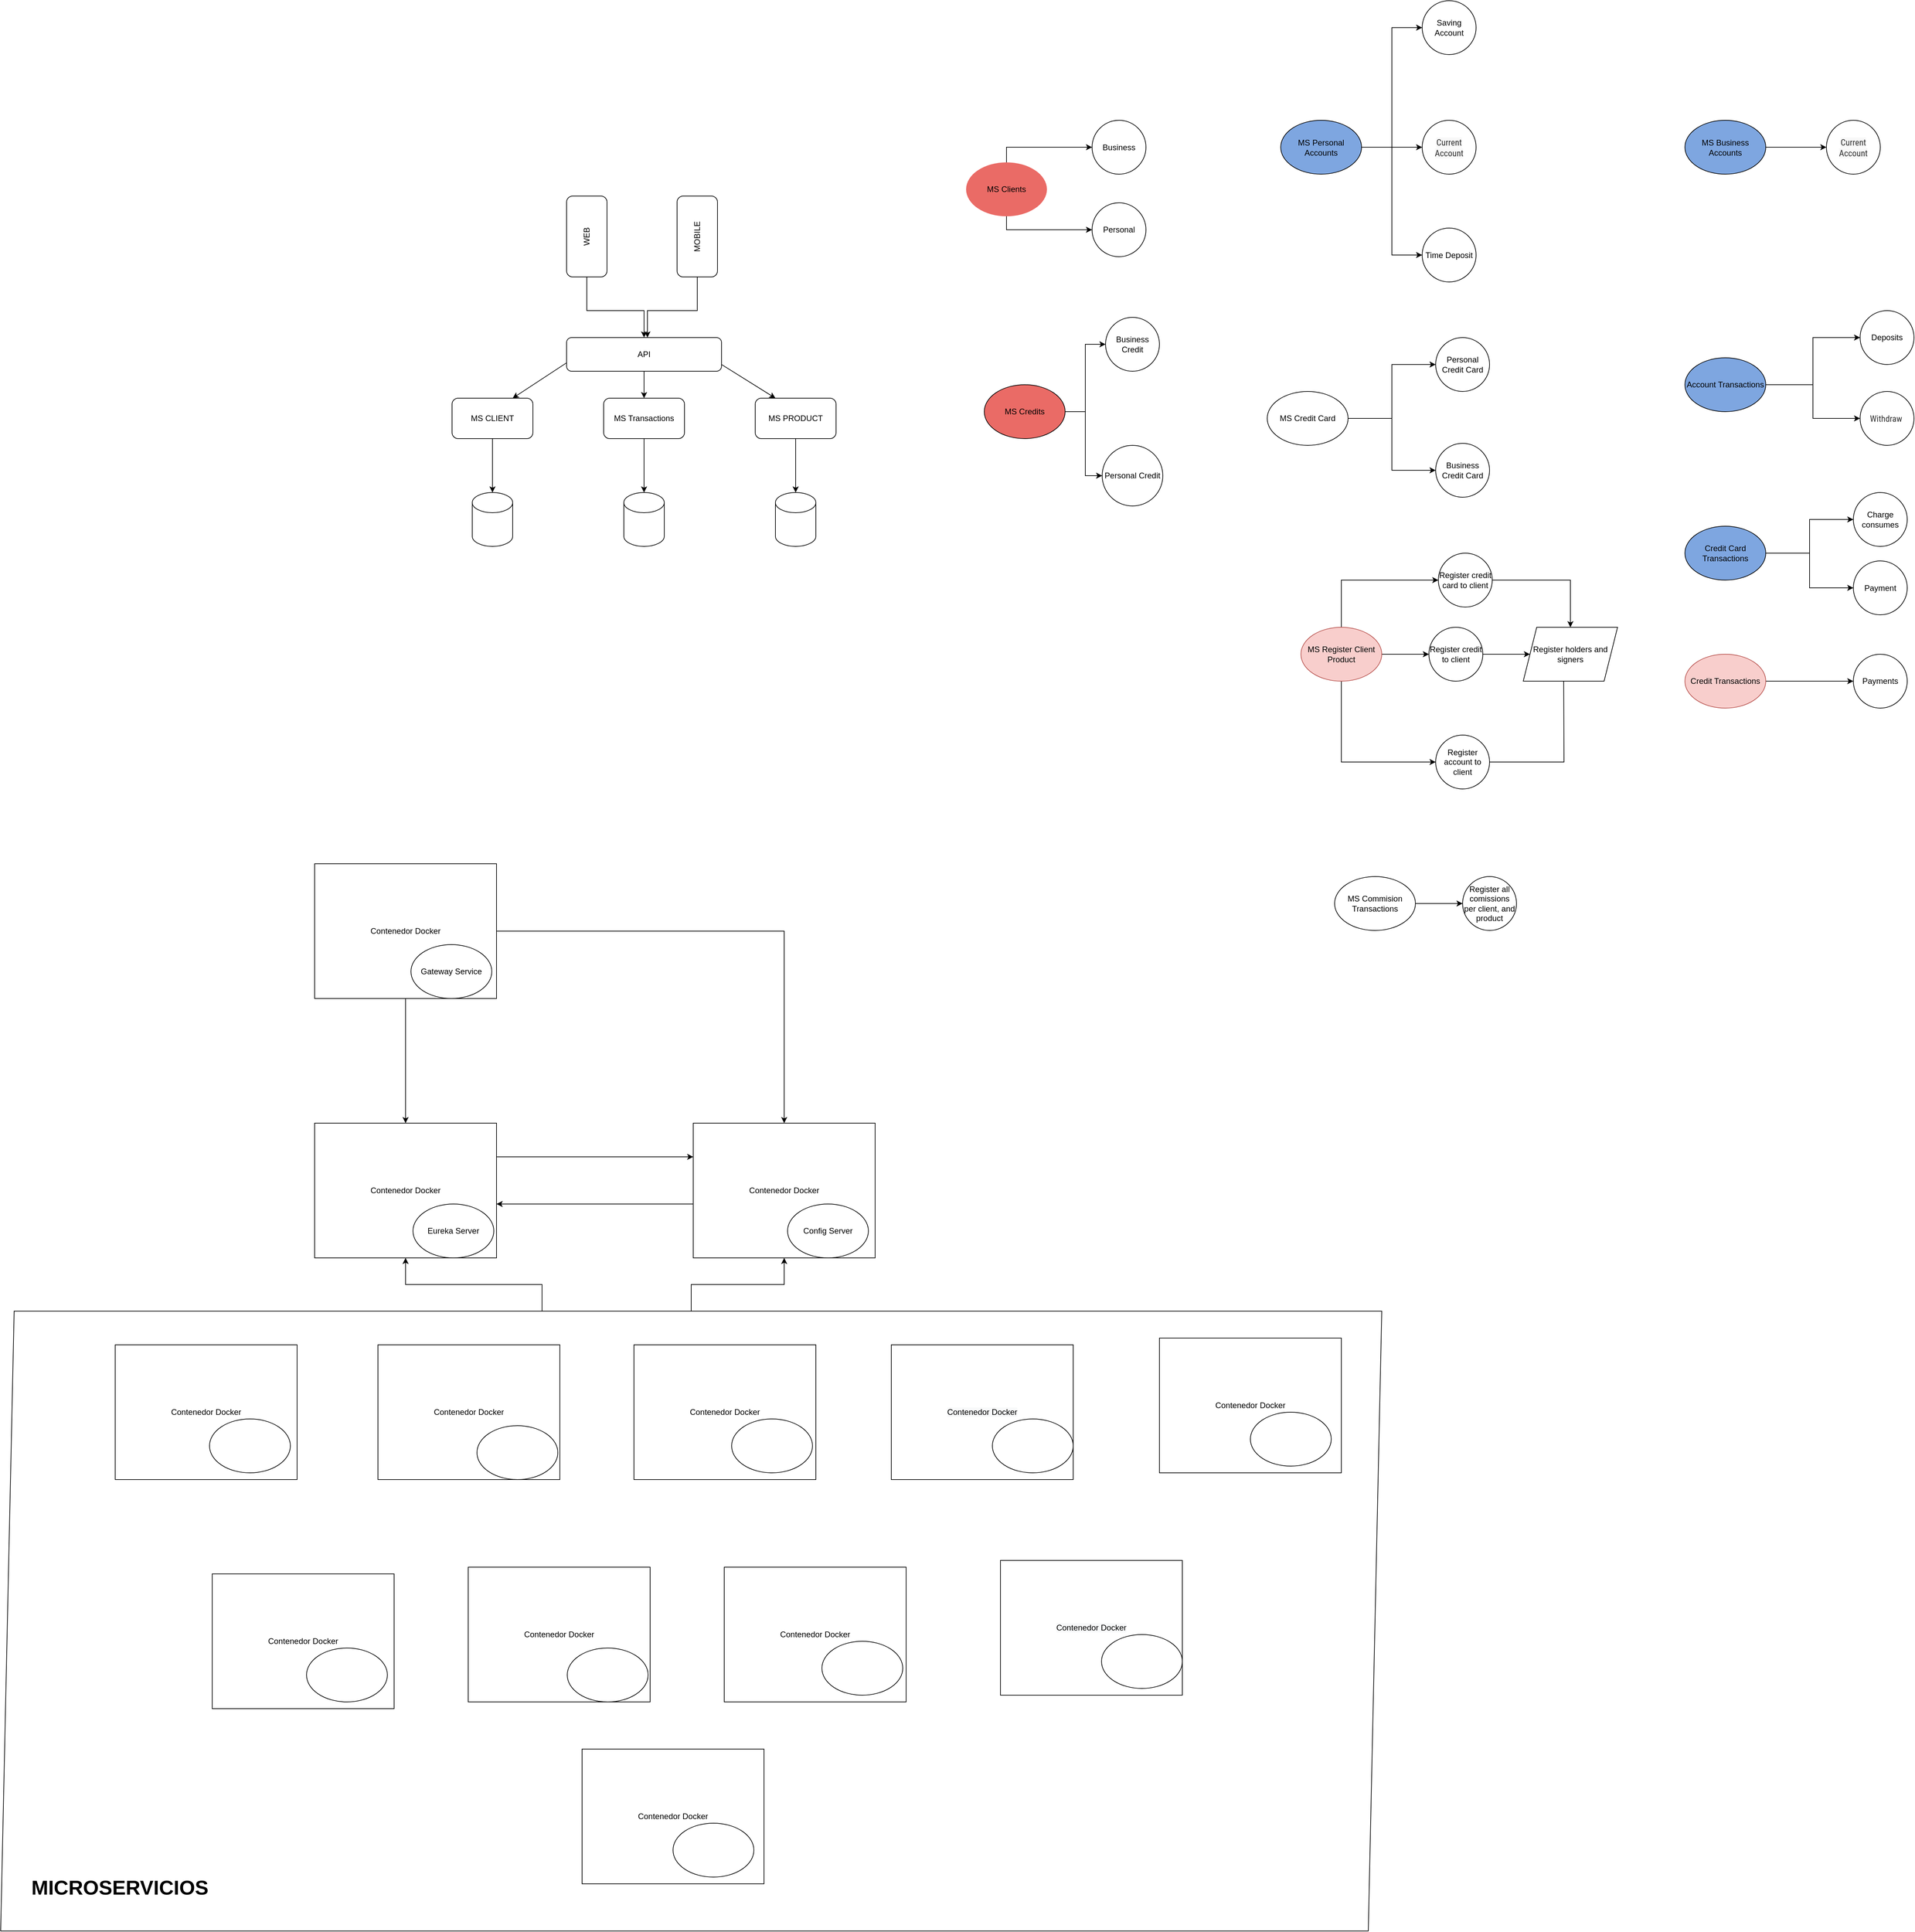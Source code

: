 <mxfile version="17.1.2" type="github">
  <diagram id="Hv8dIByFQF0DWqGsEmNq" name="Page-1">
    <mxGraphModel dx="1915" dy="4138" grid="1" gridSize="10" guides="1" tooltips="1" connect="1" arrows="1" fold="1" page="1" pageScale="1" pageWidth="827" pageHeight="1169" math="0" shadow="0">
      <root>
        <mxCell id="0" />
        <mxCell id="1" parent="0" />
        <mxCell id="-6VNuhuK6d15pAhx_Pdp-62" style="edgeStyle=orthogonalEdgeStyle;rounded=0;orthogonalLoop=1;jettySize=auto;html=1;fontSize=30;strokeColor=default;exitX=0.392;exitY=0.001;exitDx=0;exitDy=0;exitPerimeter=0;" edge="1" parent="1" source="-6VNuhuK6d15pAhx_Pdp-59" target="-6VNuhuK6d15pAhx_Pdp-36">
          <mxGeometry relative="1" as="geometry" />
        </mxCell>
        <mxCell id="-6VNuhuK6d15pAhx_Pdp-63" style="edgeStyle=orthogonalEdgeStyle;rounded=0;orthogonalLoop=1;jettySize=auto;html=1;fontSize=30;strokeColor=default;" edge="1" parent="1" source="-6VNuhuK6d15pAhx_Pdp-59" target="-6VNuhuK6d15pAhx_Pdp-35">
          <mxGeometry relative="1" as="geometry" />
        </mxCell>
        <mxCell id="-6VNuhuK6d15pAhx_Pdp-59" value="" style="shape=parallelogram;perimeter=parallelogramPerimeter;whiteSpace=wrap;html=1;fixedSize=1;" vertex="1" parent="1">
          <mxGeometry x="-560" y="-505" width="2050" height="920" as="geometry" />
        </mxCell>
        <mxCell id="-6VNuhuK6d15pAhx_Pdp-46" style="edgeStyle=orthogonalEdgeStyle;rounded=0;orthogonalLoop=1;jettySize=auto;html=1;" edge="1" parent="1" source="-6VNuhuK6d15pAhx_Pdp-35" target="-6VNuhuK6d15pAhx_Pdp-36">
          <mxGeometry relative="1" as="geometry">
            <Array as="points">
              <mxPoint x="366" y="-664" />
              <mxPoint x="366" y="-664" />
            </Array>
          </mxGeometry>
        </mxCell>
        <mxCell id="-6VNuhuK6d15pAhx_Pdp-35" value="Contenedor Docker" style="rounded=0;whiteSpace=wrap;html=1;" vertex="1" parent="1">
          <mxGeometry x="468" y="-784" width="270" height="200" as="geometry" />
        </mxCell>
        <mxCell id="-6VNuhuK6d15pAhx_Pdp-44" style="edgeStyle=orthogonalEdgeStyle;rounded=0;orthogonalLoop=1;jettySize=auto;html=1;" edge="1" parent="1" source="-6VNuhuK6d15pAhx_Pdp-34" target="-6VNuhuK6d15pAhx_Pdp-36">
          <mxGeometry relative="1" as="geometry" />
        </mxCell>
        <mxCell id="-6VNuhuK6d15pAhx_Pdp-64" style="edgeStyle=orthogonalEdgeStyle;rounded=0;orthogonalLoop=1;jettySize=auto;html=1;entryX=0.5;entryY=0;entryDx=0;entryDy=0;fontSize=30;strokeColor=default;" edge="1" parent="1" source="-6VNuhuK6d15pAhx_Pdp-34" target="-6VNuhuK6d15pAhx_Pdp-35">
          <mxGeometry relative="1" as="geometry" />
        </mxCell>
        <mxCell id="-6VNuhuK6d15pAhx_Pdp-34" value="Contenedor Docker" style="rounded=0;whiteSpace=wrap;html=1;" vertex="1" parent="1">
          <mxGeometry x="-94" y="-1169" width="270" height="200" as="geometry" />
        </mxCell>
        <mxCell id="-6VNuhuK6d15pAhx_Pdp-41" style="edgeStyle=orthogonalEdgeStyle;rounded=0;orthogonalLoop=1;jettySize=auto;html=1;" edge="1" parent="1" source="-6VNuhuK6d15pAhx_Pdp-36" target="-6VNuhuK6d15pAhx_Pdp-35">
          <mxGeometry relative="1" as="geometry">
            <Array as="points">
              <mxPoint x="366" y="-734" />
              <mxPoint x="366" y="-734" />
            </Array>
          </mxGeometry>
        </mxCell>
        <mxCell id="-6VNuhuK6d15pAhx_Pdp-36" value="Contenedor Docker" style="rounded=0;whiteSpace=wrap;html=1;" vertex="1" parent="1">
          <mxGeometry x="-94" y="-784" width="270" height="200" as="geometry" />
        </mxCell>
        <mxCell id="-6VNuhuK6d15pAhx_Pdp-18" value="Contenedor Docker" style="rounded=0;whiteSpace=wrap;html=1;" vertex="1" parent="1">
          <mxGeometry x="303" y="145" width="270" height="200" as="geometry" />
        </mxCell>
        <mxCell id="-6VNuhuK6d15pAhx_Pdp-17" value="&#xa;&#xa;&lt;span style=&quot;color: rgb(0, 0, 0); font-family: helvetica; font-size: 12px; font-style: normal; font-weight: 400; letter-spacing: normal; text-align: center; text-indent: 0px; text-transform: none; word-spacing: 0px; background-color: rgb(248, 249, 250); display: inline; float: none;&quot;&gt;Contenedor Docker&lt;/span&gt;&#xa;&#xa;" style="rounded=0;whiteSpace=wrap;html=1;" vertex="1" parent="1">
          <mxGeometry x="924" y="-135" width="270" height="200" as="geometry" />
        </mxCell>
        <mxCell id="-6VNuhuK6d15pAhx_Pdp-16" value="&lt;span&gt;Contenedor Docker&lt;/span&gt;" style="rounded=0;whiteSpace=wrap;html=1;" vertex="1" parent="1">
          <mxGeometry x="514" y="-125" width="270" height="200" as="geometry" />
        </mxCell>
        <mxCell id="-6VNuhuK6d15pAhx_Pdp-11" value="Contenedor Docker" style="rounded=0;whiteSpace=wrap;html=1;" vertex="1" parent="1">
          <mxGeometry x="-246" y="-115" width="270" height="200" as="geometry" />
        </mxCell>
        <mxCell id="-6VNuhuK6d15pAhx_Pdp-15" value="Contenedor Docker" style="rounded=0;whiteSpace=wrap;html=1;" vertex="1" parent="1">
          <mxGeometry x="134" y="-125" width="270" height="200" as="geometry" />
        </mxCell>
        <mxCell id="OK1mOUPvTJGve2_wuvui-1" style="edgeStyle=orthogonalEdgeStyle;rounded=0;orthogonalLoop=1;jettySize=auto;html=1;entryX=0;entryY=0.5;entryDx=0;entryDy=0;" parent="1" source="MTAutb3jexkhbd_ZXgUe-7" target="MTAutb3jexkhbd_ZXgUe-18" edge="1">
          <mxGeometry relative="1" as="geometry" />
        </mxCell>
        <mxCell id="OK1mOUPvTJGve2_wuvui-2" style="edgeStyle=orthogonalEdgeStyle;rounded=0;orthogonalLoop=1;jettySize=auto;html=1;" parent="1" source="MTAutb3jexkhbd_ZXgUe-7" target="MTAutb3jexkhbd_ZXgUe-19" edge="1">
          <mxGeometry relative="1" as="geometry" />
        </mxCell>
        <mxCell id="OK1mOUPvTJGve2_wuvui-6" style="edgeStyle=orthogonalEdgeStyle;rounded=0;orthogonalLoop=1;jettySize=auto;html=1;entryX=0;entryY=0.5;entryDx=0;entryDy=0;" parent="1" source="MTAutb3jexkhbd_ZXgUe-7" target="MTAutb3jexkhbd_ZXgUe-20" edge="1">
          <mxGeometry relative="1" as="geometry" />
        </mxCell>
        <mxCell id="MTAutb3jexkhbd_ZXgUe-7" value="MS Personal Accounts" style="ellipse;whiteSpace=wrap;html=1;fillColor=#7EA6E0;" parent="1" vertex="1">
          <mxGeometry x="1340" y="-2272.5" width="120" height="80" as="geometry" />
        </mxCell>
        <mxCell id="MTAutb3jexkhbd_ZXgUe-27" style="edgeStyle=orthogonalEdgeStyle;rounded=0;orthogonalLoop=1;jettySize=auto;html=1;" parent="1" source="OK1mOUPvTJGve2_wuvui-7" target="MTAutb3jexkhbd_ZXgUe-25" edge="1">
          <mxGeometry relative="1" as="geometry">
            <mxPoint x="1070" y="-1820.0" as="sourcePoint" />
            <Array as="points">
              <mxPoint x="1050" y="-1840" />
            </Array>
          </mxGeometry>
        </mxCell>
        <mxCell id="MTAutb3jexkhbd_ZXgUe-28" style="edgeStyle=orthogonalEdgeStyle;rounded=0;orthogonalLoop=1;jettySize=auto;html=1;entryX=0;entryY=0.5;entryDx=0;entryDy=0;" parent="1" source="OK1mOUPvTJGve2_wuvui-7" target="MTAutb3jexkhbd_ZXgUe-24" edge="1">
          <mxGeometry relative="1" as="geometry">
            <mxPoint x="1010" y="-1850.0" as="sourcePoint" />
          </mxGeometry>
        </mxCell>
        <mxCell id="MTAutb3jexkhbd_ZXgUe-18" value="&lt;span&gt;Saving Account&lt;/span&gt;" style="ellipse;whiteSpace=wrap;html=1;aspect=fixed;" parent="1" vertex="1">
          <mxGeometry x="1550" y="-2450" width="80" height="80" as="geometry" />
        </mxCell>
        <mxCell id="MTAutb3jexkhbd_ZXgUe-19" value="&lt;span style=&quot;color: rgb(51 , 51 , 51) ; font-family: &amp;#34;avenir next&amp;#34; , &amp;#34;roboto condensed&amp;#34; , &amp;#34;arial&amp;#34; , sans-serif ; font-size: 13px ; background-color: rgb(248 , 248 , 248)&quot;&gt;Current Account&lt;/span&gt;" style="ellipse;whiteSpace=wrap;html=1;aspect=fixed;" parent="1" vertex="1">
          <mxGeometry x="1550" y="-2272.5" width="80" height="80" as="geometry" />
        </mxCell>
        <mxCell id="MTAutb3jexkhbd_ZXgUe-20" value="&lt;span&gt;Time Deposit&lt;/span&gt;" style="ellipse;whiteSpace=wrap;html=1;aspect=fixed;" parent="1" vertex="1">
          <mxGeometry x="1550" y="-2112.5" width="80" height="80" as="geometry" />
        </mxCell>
        <mxCell id="MTAutb3jexkhbd_ZXgUe-24" value="Business Credit" style="ellipse;whiteSpace=wrap;html=1;aspect=fixed;" parent="1" vertex="1">
          <mxGeometry x="1080" y="-1980" width="80" height="80" as="geometry" />
        </mxCell>
        <mxCell id="MTAutb3jexkhbd_ZXgUe-25" value="Personal Credit" style="ellipse;whiteSpace=wrap;html=1;aspect=fixed;" parent="1" vertex="1">
          <mxGeometry x="1075" y="-1790" width="90" height="90" as="geometry" />
        </mxCell>
        <mxCell id="743XyLswEt4RJYl1_t1U-23" style="edgeStyle=orthogonalEdgeStyle;rounded=0;orthogonalLoop=1;jettySize=auto;html=1;" parent="1" source="743XyLswEt4RJYl1_t1U-3" target="743XyLswEt4RJYl1_t1U-19" edge="1">
          <mxGeometry relative="1" as="geometry" />
        </mxCell>
        <mxCell id="743XyLswEt4RJYl1_t1U-3" value="MS CLIENT" style="rounded=1;whiteSpace=wrap;html=1;" parent="1" vertex="1">
          <mxGeometry x="110" y="-1860" width="120" height="60" as="geometry" />
        </mxCell>
        <mxCell id="743XyLswEt4RJYl1_t1U-4" value="API" style="rounded=1;whiteSpace=wrap;html=1;" parent="1" vertex="1">
          <mxGeometry x="280" y="-1950" width="230" height="50" as="geometry" />
        </mxCell>
        <mxCell id="743XyLswEt4RJYl1_t1U-7" value="" style="endArrow=classic;html=1;rounded=0;entryX=0.75;entryY=0;entryDx=0;entryDy=0;exitX=0;exitY=0.75;exitDx=0;exitDy=0;" parent="1" source="743XyLswEt4RJYl1_t1U-4" target="743XyLswEt4RJYl1_t1U-3" edge="1">
          <mxGeometry width="50" height="50" relative="1" as="geometry">
            <mxPoint x="230" y="-1860" as="sourcePoint" />
            <mxPoint x="280" y="-1910" as="targetPoint" />
          </mxGeometry>
        </mxCell>
        <mxCell id="743XyLswEt4RJYl1_t1U-25" style="edgeStyle=orthogonalEdgeStyle;rounded=0;orthogonalLoop=1;jettySize=auto;html=1;" parent="1" source="743XyLswEt4RJYl1_t1U-8" target="743XyLswEt4RJYl1_t1U-21" edge="1">
          <mxGeometry relative="1" as="geometry" />
        </mxCell>
        <mxCell id="743XyLswEt4RJYl1_t1U-8" value="MS PRODUCT" style="rounded=1;whiteSpace=wrap;html=1;" parent="1" vertex="1">
          <mxGeometry x="560" y="-1860" width="120" height="60" as="geometry" />
        </mxCell>
        <mxCell id="743XyLswEt4RJYl1_t1U-24" style="edgeStyle=orthogonalEdgeStyle;rounded=0;orthogonalLoop=1;jettySize=auto;html=1;" parent="1" source="743XyLswEt4RJYl1_t1U-9" target="743XyLswEt4RJYl1_t1U-20" edge="1">
          <mxGeometry relative="1" as="geometry" />
        </mxCell>
        <mxCell id="743XyLswEt4RJYl1_t1U-9" value="MS Transactions" style="rounded=1;whiteSpace=wrap;html=1;" parent="1" vertex="1">
          <mxGeometry x="335" y="-1860" width="120" height="60" as="geometry" />
        </mxCell>
        <mxCell id="743XyLswEt4RJYl1_t1U-10" value="" style="endArrow=classic;html=1;rounded=0;entryX=0.5;entryY=0;entryDx=0;entryDy=0;exitX=0.5;exitY=1;exitDx=0;exitDy=0;" parent="1" source="743XyLswEt4RJYl1_t1U-4" target="743XyLswEt4RJYl1_t1U-9" edge="1">
          <mxGeometry width="50" height="50" relative="1" as="geometry">
            <mxPoint x="435" y="-1902.5" as="sourcePoint" />
            <mxPoint x="355" y="-1850" as="targetPoint" />
          </mxGeometry>
        </mxCell>
        <mxCell id="743XyLswEt4RJYl1_t1U-11" value="" style="endArrow=classic;html=1;rounded=0;entryX=0.25;entryY=0;entryDx=0;entryDy=0;" parent="1" target="743XyLswEt4RJYl1_t1U-8" edge="1">
          <mxGeometry width="50" height="50" relative="1" as="geometry">
            <mxPoint x="510" y="-1910" as="sourcePoint" />
            <mxPoint x="560" y="-1960" as="targetPoint" />
          </mxGeometry>
        </mxCell>
        <mxCell id="743XyLswEt4RJYl1_t1U-17" style="edgeStyle=orthogonalEdgeStyle;rounded=0;orthogonalLoop=1;jettySize=auto;html=1;" parent="1" source="743XyLswEt4RJYl1_t1U-15" target="743XyLswEt4RJYl1_t1U-4" edge="1">
          <mxGeometry relative="1" as="geometry">
            <Array as="points">
              <mxPoint x="310" y="-1990" />
              <mxPoint x="395" y="-1990" />
            </Array>
          </mxGeometry>
        </mxCell>
        <mxCell id="743XyLswEt4RJYl1_t1U-15" value="WEB" style="rounded=1;whiteSpace=wrap;html=1;rotation=-90;" parent="1" vertex="1">
          <mxGeometry x="250" y="-2130" width="120" height="60" as="geometry" />
        </mxCell>
        <mxCell id="743XyLswEt4RJYl1_t1U-18" style="edgeStyle=orthogonalEdgeStyle;rounded=0;orthogonalLoop=1;jettySize=auto;html=1;" parent="1" source="743XyLswEt4RJYl1_t1U-16" edge="1">
          <mxGeometry relative="1" as="geometry">
            <mxPoint x="400" y="-1950" as="targetPoint" />
            <Array as="points">
              <mxPoint x="474" y="-1990" />
              <mxPoint x="400" y="-1990" />
            </Array>
          </mxGeometry>
        </mxCell>
        <mxCell id="743XyLswEt4RJYl1_t1U-16" value="MOBILE" style="rounded=1;whiteSpace=wrap;html=1;rotation=-90;" parent="1" vertex="1">
          <mxGeometry x="414" y="-2130" width="120" height="60" as="geometry" />
        </mxCell>
        <mxCell id="743XyLswEt4RJYl1_t1U-19" value="" style="shape=cylinder3;whiteSpace=wrap;html=1;boundedLbl=1;backgroundOutline=1;size=15;" parent="1" vertex="1">
          <mxGeometry x="140" y="-1720" width="60" height="80" as="geometry" />
        </mxCell>
        <mxCell id="743XyLswEt4RJYl1_t1U-20" value="" style="shape=cylinder3;whiteSpace=wrap;html=1;boundedLbl=1;backgroundOutline=1;size=15;" parent="1" vertex="1">
          <mxGeometry x="365" y="-1720" width="60" height="80" as="geometry" />
        </mxCell>
        <mxCell id="743XyLswEt4RJYl1_t1U-21" value="" style="shape=cylinder3;whiteSpace=wrap;html=1;boundedLbl=1;backgroundOutline=1;size=15;" parent="1" vertex="1">
          <mxGeometry x="590" y="-1720" width="60" height="80" as="geometry" />
        </mxCell>
        <mxCell id="OK1mOUPvTJGve2_wuvui-7" value="MS Credits&lt;br&gt;" style="ellipse;whiteSpace=wrap;html=1;fillColor=#EA6B66;" parent="1" vertex="1">
          <mxGeometry x="900" y="-1880" width="120" height="80" as="geometry" />
        </mxCell>
        <mxCell id="OK1mOUPvTJGve2_wuvui-11" style="edgeStyle=orthogonalEdgeStyle;rounded=0;orthogonalLoop=1;jettySize=auto;html=1;" parent="1" source="OK1mOUPvTJGve2_wuvui-8" target="OK1mOUPvTJGve2_wuvui-9" edge="1">
          <mxGeometry relative="1" as="geometry" />
        </mxCell>
        <mxCell id="OK1mOUPvTJGve2_wuvui-12" style="edgeStyle=orthogonalEdgeStyle;rounded=0;orthogonalLoop=1;jettySize=auto;html=1;" parent="1" source="OK1mOUPvTJGve2_wuvui-8" target="OK1mOUPvTJGve2_wuvui-10" edge="1">
          <mxGeometry relative="1" as="geometry" />
        </mxCell>
        <mxCell id="OK1mOUPvTJGve2_wuvui-8" value="MS Credit Card" style="ellipse;whiteSpace=wrap;html=1;" parent="1" vertex="1">
          <mxGeometry x="1320" y="-1870" width="120" height="80" as="geometry" />
        </mxCell>
        <mxCell id="OK1mOUPvTJGve2_wuvui-9" value="Personal Credit Card" style="ellipse;whiteSpace=wrap;html=1;aspect=fixed;" parent="1" vertex="1">
          <mxGeometry x="1570" y="-1950" width="80" height="80" as="geometry" />
        </mxCell>
        <mxCell id="OK1mOUPvTJGve2_wuvui-10" value="Business Credit Card" style="ellipse;whiteSpace=wrap;html=1;aspect=fixed;" parent="1" vertex="1">
          <mxGeometry x="1570" y="-1793" width="80" height="80" as="geometry" />
        </mxCell>
        <mxCell id="OK1mOUPvTJGve2_wuvui-26" style="edgeStyle=orthogonalEdgeStyle;rounded=0;orthogonalLoop=1;jettySize=auto;html=1;" parent="1" source="OK1mOUPvTJGve2_wuvui-13" target="OK1mOUPvTJGve2_wuvui-24" edge="1">
          <mxGeometry relative="1" as="geometry" />
        </mxCell>
        <mxCell id="OK1mOUPvTJGve2_wuvui-27" style="edgeStyle=orthogonalEdgeStyle;rounded=0;orthogonalLoop=1;jettySize=auto;html=1;entryX=0;entryY=0.5;entryDx=0;entryDy=0;" parent="1" source="OK1mOUPvTJGve2_wuvui-13" target="OK1mOUPvTJGve2_wuvui-25" edge="1">
          <mxGeometry relative="1" as="geometry" />
        </mxCell>
        <mxCell id="OK1mOUPvTJGve2_wuvui-13" value="Account Transactions&lt;br&gt;" style="ellipse;whiteSpace=wrap;html=1;fillColor=#7EA6E0;" parent="1" vertex="1">
          <mxGeometry x="1940" y="-1920" width="120" height="80" as="geometry" />
        </mxCell>
        <mxCell id="OK1mOUPvTJGve2_wuvui-35" style="edgeStyle=orthogonalEdgeStyle;rounded=0;orthogonalLoop=1;jettySize=auto;html=1;" parent="1" source="OK1mOUPvTJGve2_wuvui-14" target="OK1mOUPvTJGve2_wuvui-32" edge="1">
          <mxGeometry relative="1" as="geometry" />
        </mxCell>
        <mxCell id="OK1mOUPvTJGve2_wuvui-36" style="edgeStyle=orthogonalEdgeStyle;rounded=0;orthogonalLoop=1;jettySize=auto;html=1;" parent="1" source="OK1mOUPvTJGve2_wuvui-14" target="OK1mOUPvTJGve2_wuvui-34" edge="1">
          <mxGeometry relative="1" as="geometry" />
        </mxCell>
        <mxCell id="OK1mOUPvTJGve2_wuvui-14" value="Credit Card Transactions" style="ellipse;whiteSpace=wrap;html=1;fillColor=#7EA6E0;" parent="1" vertex="1">
          <mxGeometry x="1940" y="-1670" width="120" height="80" as="geometry" />
        </mxCell>
        <mxCell id="OK1mOUPvTJGve2_wuvui-31" style="edgeStyle=orthogonalEdgeStyle;rounded=0;orthogonalLoop=1;jettySize=auto;html=1;" parent="1" source="OK1mOUPvTJGve2_wuvui-15" target="OK1mOUPvTJGve2_wuvui-30" edge="1">
          <mxGeometry relative="1" as="geometry" />
        </mxCell>
        <mxCell id="OK1mOUPvTJGve2_wuvui-15" value="Credit Transactions" style="ellipse;whiteSpace=wrap;html=1;fillColor=#f8cecc;strokeColor=#b85450;" parent="1" vertex="1">
          <mxGeometry x="1940" y="-1480" width="120" height="80" as="geometry" />
        </mxCell>
        <mxCell id="OK1mOUPvTJGve2_wuvui-17" style="edgeStyle=orthogonalEdgeStyle;rounded=0;orthogonalLoop=1;jettySize=auto;html=1;exitX=0.5;exitY=0;exitDx=0;exitDy=0;" parent="1" source="OK1mOUPvTJGve2_wuvui-19" target="OK1mOUPvTJGve2_wuvui-22" edge="1">
          <mxGeometry relative="1" as="geometry">
            <mxPoint x="1033" y="-2250" as="targetPoint" />
          </mxGeometry>
        </mxCell>
        <mxCell id="OK1mOUPvTJGve2_wuvui-18" style="edgeStyle=orthogonalEdgeStyle;rounded=0;orthogonalLoop=1;jettySize=auto;html=1;exitX=0.5;exitY=1;exitDx=0;exitDy=0;" parent="1" source="OK1mOUPvTJGve2_wuvui-19" target="OK1mOUPvTJGve2_wuvui-23" edge="1">
          <mxGeometry relative="1" as="geometry">
            <mxPoint x="1033" y="-2100" as="targetPoint" />
          </mxGeometry>
        </mxCell>
        <mxCell id="OK1mOUPvTJGve2_wuvui-19" value="MS Clients" style="ellipse;whiteSpace=wrap;html=1;strokeColor=none;fillColor=#EA6B66;" parent="1" vertex="1">
          <mxGeometry x="873" y="-2210" width="120" height="80" as="geometry" />
        </mxCell>
        <mxCell id="OK1mOUPvTJGve2_wuvui-22" value="Business" style="ellipse;whiteSpace=wrap;html=1;aspect=fixed;" parent="1" vertex="1">
          <mxGeometry x="1060" y="-2272.5" width="80" height="80" as="geometry" />
        </mxCell>
        <mxCell id="OK1mOUPvTJGve2_wuvui-23" value="Personal" style="ellipse;whiteSpace=wrap;html=1;aspect=fixed;" parent="1" vertex="1">
          <mxGeometry x="1060" y="-2150" width="80" height="80" as="geometry" />
        </mxCell>
        <mxCell id="OK1mOUPvTJGve2_wuvui-24" value="Deposits" style="ellipse;whiteSpace=wrap;html=1;aspect=fixed;" parent="1" vertex="1">
          <mxGeometry x="2200" y="-1990" width="80" height="80" as="geometry" />
        </mxCell>
        <mxCell id="OK1mOUPvTJGve2_wuvui-25" value="&lt;span style=&quot;color: rgb(51 , 51 , 51) ; font-family: &amp;#34;avenir next&amp;#34; , &amp;#34;roboto condensed&amp;#34; , &amp;#34;arial&amp;#34; , sans-serif ; font-size: 13px ; background-color: rgb(255 , 255 , 255)&quot;&gt;Withdraw&amp;nbsp;&lt;/span&gt;" style="ellipse;whiteSpace=wrap;html=1;aspect=fixed;" parent="1" vertex="1">
          <mxGeometry x="2200" y="-1870" width="80" height="80" as="geometry" />
        </mxCell>
        <mxCell id="OK1mOUPvTJGve2_wuvui-30" value="Payments" style="ellipse;whiteSpace=wrap;html=1;aspect=fixed;" parent="1" vertex="1">
          <mxGeometry x="2190" y="-1480" width="80" height="80" as="geometry" />
        </mxCell>
        <mxCell id="OK1mOUPvTJGve2_wuvui-32" value="Charge consumes" style="ellipse;whiteSpace=wrap;html=1;aspect=fixed;" parent="1" vertex="1">
          <mxGeometry x="2190" y="-1720" width="80" height="80" as="geometry" />
        </mxCell>
        <mxCell id="OK1mOUPvTJGve2_wuvui-34" value="Payment" style="ellipse;whiteSpace=wrap;html=1;aspect=fixed;" parent="1" vertex="1">
          <mxGeometry x="2190" y="-1618.5" width="80" height="80" as="geometry" />
        </mxCell>
        <mxCell id="OK1mOUPvTJGve2_wuvui-39" style="edgeStyle=orthogonalEdgeStyle;rounded=0;orthogonalLoop=1;jettySize=auto;html=1;exitX=0.5;exitY=0;exitDx=0;exitDy=0;entryX=0;entryY=0.5;entryDx=0;entryDy=0;" parent="1" source="OK1mOUPvTJGve2_wuvui-37" target="OK1mOUPvTJGve2_wuvui-38" edge="1">
          <mxGeometry relative="1" as="geometry" />
        </mxCell>
        <mxCell id="OK1mOUPvTJGve2_wuvui-44" style="edgeStyle=orthogonalEdgeStyle;rounded=0;orthogonalLoop=1;jettySize=auto;html=1;" parent="1" source="OK1mOUPvTJGve2_wuvui-37" target="OK1mOUPvTJGve2_wuvui-42" edge="1">
          <mxGeometry relative="1" as="geometry" />
        </mxCell>
        <mxCell id="OK1mOUPvTJGve2_wuvui-45" style="edgeStyle=orthogonalEdgeStyle;rounded=0;orthogonalLoop=1;jettySize=auto;html=1;entryX=0;entryY=0.5;entryDx=0;entryDy=0;exitX=0.5;exitY=1;exitDx=0;exitDy=0;" parent="1" source="OK1mOUPvTJGve2_wuvui-37" target="OK1mOUPvTJGve2_wuvui-43" edge="1">
          <mxGeometry relative="1" as="geometry" />
        </mxCell>
        <mxCell id="OK1mOUPvTJGve2_wuvui-37" value="MS Register Client Product" style="ellipse;whiteSpace=wrap;html=1;fillColor=#f8cecc;strokeColor=#b85450;" parent="1" vertex="1">
          <mxGeometry x="1370" y="-1520" width="120" height="80" as="geometry" />
        </mxCell>
        <mxCell id="OK1mOUPvTJGve2_wuvui-64" style="edgeStyle=orthogonalEdgeStyle;rounded=0;orthogonalLoop=1;jettySize=auto;html=1;entryX=0.5;entryY=0;entryDx=0;entryDy=0;" parent="1" source="OK1mOUPvTJGve2_wuvui-38" target="OK1mOUPvTJGve2_wuvui-62" edge="1">
          <mxGeometry relative="1" as="geometry" />
        </mxCell>
        <mxCell id="OK1mOUPvTJGve2_wuvui-38" value="Register credit card to client" style="ellipse;whiteSpace=wrap;html=1;aspect=fixed;" parent="1" vertex="1">
          <mxGeometry x="1574" y="-1630" width="80" height="80" as="geometry" />
        </mxCell>
        <mxCell id="OK1mOUPvTJGve2_wuvui-72" style="edgeStyle=orthogonalEdgeStyle;rounded=0;orthogonalLoop=1;jettySize=auto;html=1;" parent="1" source="OK1mOUPvTJGve2_wuvui-42" target="OK1mOUPvTJGve2_wuvui-62" edge="1">
          <mxGeometry relative="1" as="geometry" />
        </mxCell>
        <mxCell id="OK1mOUPvTJGve2_wuvui-42" value="Register credit to client" style="ellipse;whiteSpace=wrap;html=1;aspect=fixed;" parent="1" vertex="1">
          <mxGeometry x="1560" y="-1520" width="80" height="80" as="geometry" />
        </mxCell>
        <mxCell id="OK1mOUPvTJGve2_wuvui-65" style="edgeStyle=orthogonalEdgeStyle;rounded=0;orthogonalLoop=1;jettySize=auto;html=1;entryX=0.5;entryY=1;entryDx=0;entryDy=0;" parent="1" source="OK1mOUPvTJGve2_wuvui-43" edge="1">
          <mxGeometry relative="1" as="geometry">
            <mxPoint x="1760" y="-1450" as="targetPoint" />
          </mxGeometry>
        </mxCell>
        <mxCell id="OK1mOUPvTJGve2_wuvui-43" value="Register account to client" style="ellipse;whiteSpace=wrap;html=1;aspect=fixed;" parent="1" vertex="1">
          <mxGeometry x="1570" y="-1360" width="80" height="80" as="geometry" />
        </mxCell>
        <mxCell id="OK1mOUPvTJGve2_wuvui-49" style="edgeStyle=orthogonalEdgeStyle;rounded=0;orthogonalLoop=1;jettySize=auto;html=1;" parent="1" source="OK1mOUPvTJGve2_wuvui-51" target="OK1mOUPvTJGve2_wuvui-53" edge="1">
          <mxGeometry relative="1" as="geometry" />
        </mxCell>
        <mxCell id="OK1mOUPvTJGve2_wuvui-51" value="MS Business Accounts" style="ellipse;whiteSpace=wrap;html=1;fillColor=#7EA6E0;" parent="1" vertex="1">
          <mxGeometry x="1940" y="-2272.5" width="120" height="80" as="geometry" />
        </mxCell>
        <mxCell id="OK1mOUPvTJGve2_wuvui-53" value="&lt;span style=&quot;color: rgb(51 , 51 , 51) ; font-family: &amp;#34;avenir next&amp;#34; , &amp;#34;roboto condensed&amp;#34; , &amp;#34;arial&amp;#34; , sans-serif ; font-size: 13px ; background-color: rgb(248 , 248 , 248)&quot;&gt;Current Account&lt;/span&gt;" style="ellipse;whiteSpace=wrap;html=1;aspect=fixed;" parent="1" vertex="1">
          <mxGeometry x="2150" y="-2272.5" width="80" height="80" as="geometry" />
        </mxCell>
        <mxCell id="OK1mOUPvTJGve2_wuvui-62" value="Register holders and signers" style="shape=parallelogram;perimeter=parallelogramPerimeter;whiteSpace=wrap;html=1;fixedSize=1;" parent="1" vertex="1">
          <mxGeometry x="1700" y="-1520" width="140" height="80" as="geometry" />
        </mxCell>
        <mxCell id="-6VNuhuK6d15pAhx_Pdp-4" style="edgeStyle=orthogonalEdgeStyle;rounded=0;orthogonalLoop=1;jettySize=auto;html=1;" edge="1" parent="1" source="-6VNuhuK6d15pAhx_Pdp-1" target="-6VNuhuK6d15pAhx_Pdp-3">
          <mxGeometry relative="1" as="geometry" />
        </mxCell>
        <mxCell id="-6VNuhuK6d15pAhx_Pdp-1" value="MS Commision Transactions" style="ellipse;whiteSpace=wrap;html=1;" vertex="1" parent="1">
          <mxGeometry x="1420" y="-1150" width="120" height="80" as="geometry" />
        </mxCell>
        <mxCell id="-6VNuhuK6d15pAhx_Pdp-5" value="" style="ellipse;whiteSpace=wrap;html=1;" vertex="1" parent="1">
          <mxGeometry x="-106" y="-5" width="120" height="80" as="geometry" />
        </mxCell>
        <mxCell id="-6VNuhuK6d15pAhx_Pdp-3" value="Register all comissions per client, and product" style="ellipse;whiteSpace=wrap;html=1;aspect=fixed;" vertex="1" parent="1">
          <mxGeometry x="1610" y="-1150" width="80" height="80" as="geometry" />
        </mxCell>
        <mxCell id="-6VNuhuK6d15pAhx_Pdp-6" value="" style="ellipse;whiteSpace=wrap;html=1;" vertex="1" parent="1">
          <mxGeometry x="281" y="-5" width="120" height="80" as="geometry" />
        </mxCell>
        <mxCell id="-6VNuhuK6d15pAhx_Pdp-7" value="" style="ellipse;whiteSpace=wrap;html=1;" vertex="1" parent="1">
          <mxGeometry x="659" y="-15" width="120" height="80" as="geometry" />
        </mxCell>
        <mxCell id="-6VNuhuK6d15pAhx_Pdp-8" value="" style="ellipse;whiteSpace=wrap;html=1;" vertex="1" parent="1">
          <mxGeometry x="1074" y="-25" width="120" height="80" as="geometry" />
        </mxCell>
        <mxCell id="-6VNuhuK6d15pAhx_Pdp-9" value="" style="ellipse;whiteSpace=wrap;html=1;" vertex="1" parent="1">
          <mxGeometry x="438" y="255" width="120" height="80" as="geometry" />
        </mxCell>
        <mxCell id="-6VNuhuK6d15pAhx_Pdp-21" value="Contenedor Docker" style="rounded=0;whiteSpace=wrap;html=1;" vertex="1" parent="1">
          <mxGeometry x="1160" y="-465" width="270" height="200" as="geometry" />
        </mxCell>
        <mxCell id="-6VNuhuK6d15pAhx_Pdp-22" value="&#xa;&#xa;&lt;span style=&quot;color: rgb(0, 0, 0); font-family: helvetica; font-size: 12px; font-style: normal; font-weight: 400; letter-spacing: normal; text-align: center; text-indent: 0px; text-transform: none; word-spacing: 0px; background-color: rgb(248, 249, 250); display: inline; float: none;&quot;&gt;Contenedor Docker&lt;/span&gt;&#xa;&#xa;" style="rounded=0;whiteSpace=wrap;html=1;" vertex="1" parent="1">
          <mxGeometry x="762" y="-455" width="270" height="200" as="geometry" />
        </mxCell>
        <mxCell id="-6VNuhuK6d15pAhx_Pdp-23" value="&lt;span&gt;Contenedor Docker&lt;/span&gt;" style="rounded=0;whiteSpace=wrap;html=1;" vertex="1" parent="1">
          <mxGeometry x="380" y="-455" width="270" height="200" as="geometry" />
        </mxCell>
        <mxCell id="-6VNuhuK6d15pAhx_Pdp-24" value="Contenedor Docker" style="rounded=0;whiteSpace=wrap;html=1;" vertex="1" parent="1">
          <mxGeometry x="-390" y="-455" width="270" height="200" as="geometry" />
        </mxCell>
        <mxCell id="-6VNuhuK6d15pAhx_Pdp-25" value="Contenedor Docker" style="rounded=0;whiteSpace=wrap;html=1;" vertex="1" parent="1">
          <mxGeometry y="-455" width="270" height="200" as="geometry" />
        </mxCell>
        <mxCell id="-6VNuhuK6d15pAhx_Pdp-26" value="" style="ellipse;whiteSpace=wrap;html=1;" vertex="1" parent="1">
          <mxGeometry x="-250" y="-345" width="120" height="80" as="geometry" />
        </mxCell>
        <mxCell id="-6VNuhuK6d15pAhx_Pdp-27" value="" style="ellipse;whiteSpace=wrap;html=1;" vertex="1" parent="1">
          <mxGeometry x="147" y="-335" width="120" height="80" as="geometry" />
        </mxCell>
        <mxCell id="-6VNuhuK6d15pAhx_Pdp-28" value="" style="ellipse;whiteSpace=wrap;html=1;" vertex="1" parent="1">
          <mxGeometry x="525" y="-345" width="120" height="80" as="geometry" />
        </mxCell>
        <mxCell id="-6VNuhuK6d15pAhx_Pdp-29" value="" style="ellipse;whiteSpace=wrap;html=1;" vertex="1" parent="1">
          <mxGeometry x="912" y="-345" width="120" height="80" as="geometry" />
        </mxCell>
        <mxCell id="-6VNuhuK6d15pAhx_Pdp-30" value="" style="ellipse;whiteSpace=wrap;html=1;" vertex="1" parent="1">
          <mxGeometry x="1295" y="-355" width="120" height="80" as="geometry" />
        </mxCell>
        <mxCell id="-6VNuhuK6d15pAhx_Pdp-31" value="Gateway Service" style="ellipse;whiteSpace=wrap;html=1;" vertex="1" parent="1">
          <mxGeometry x="49" y="-1049" width="120" height="80" as="geometry" />
        </mxCell>
        <mxCell id="-6VNuhuK6d15pAhx_Pdp-32" value="Eureka Server" style="ellipse;whiteSpace=wrap;html=1;" vertex="1" parent="1">
          <mxGeometry x="52" y="-664" width="120" height="80" as="geometry" />
        </mxCell>
        <mxCell id="-6VNuhuK6d15pAhx_Pdp-33" value="Config Server" style="ellipse;whiteSpace=wrap;html=1;" vertex="1" parent="1">
          <mxGeometry x="608" y="-664" width="120" height="80" as="geometry" />
        </mxCell>
        <mxCell id="-6VNuhuK6d15pAhx_Pdp-60" value="&lt;font style=&quot;font-size: 30px&quot;&gt;&lt;b&gt;MICROSERVICIOS&lt;/b&gt;&lt;/font&gt;" style="text;html=1;strokeColor=none;fillColor=none;align=center;verticalAlign=middle;whiteSpace=wrap;rounded=0;" vertex="1" parent="1">
          <mxGeometry x="-413" y="335" width="60" height="30" as="geometry" />
        </mxCell>
      </root>
    </mxGraphModel>
  </diagram>
</mxfile>
